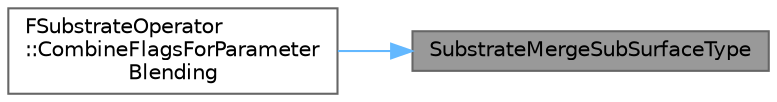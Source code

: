 digraph "SubstrateMergeSubSurfaceType"
{
 // INTERACTIVE_SVG=YES
 // LATEX_PDF_SIZE
  bgcolor="transparent";
  edge [fontname=Helvetica,fontsize=10,labelfontname=Helvetica,labelfontsize=10];
  node [fontname=Helvetica,fontsize=10,shape=box,height=0.2,width=0.4];
  rankdir="RL";
  Node1 [id="Node000001",label="SubstrateMergeSubSurfaceType",height=0.2,width=0.4,color="gray40", fillcolor="grey60", style="filled", fontcolor="black",tooltip=" "];
  Node1 -> Node2 [id="edge1_Node000001_Node000002",dir="back",color="steelblue1",style="solid",tooltip=" "];
  Node2 [id="Node000002",label="FSubstrateOperator\l::CombineFlagsForParameter\lBlending",height=0.2,width=0.4,color="grey40", fillcolor="white", style="filled",URL="$da/d8e/structFSubstrateOperator.html#af3751e374c0230c5440c15484d04dfe0",tooltip=" "];
}
